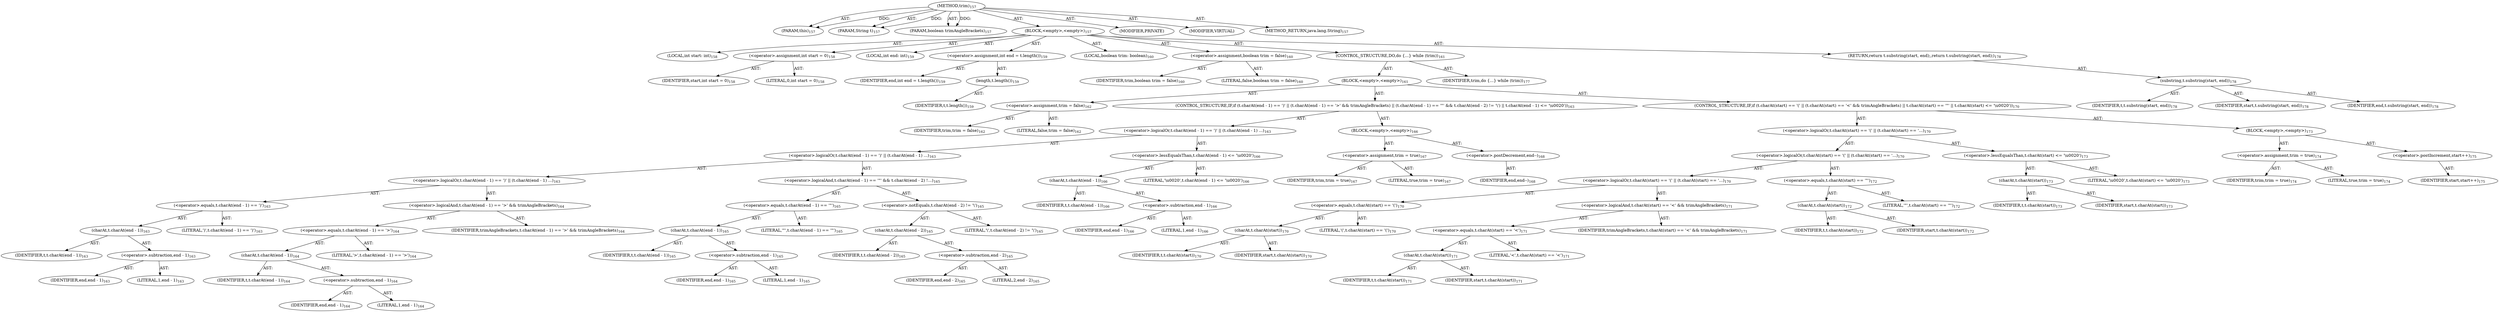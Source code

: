 digraph "trim" {  
"111669149698" [label = <(METHOD,trim)<SUB>157</SUB>> ]
"115964116997" [label = <(PARAM,this)<SUB>157</SUB>> ]
"115964116998" [label = <(PARAM,String t)<SUB>157</SUB>> ]
"115964116999" [label = <(PARAM,boolean trimAngleBrackets)<SUB>157</SUB>> ]
"25769803795" [label = <(BLOCK,&lt;empty&gt;,&lt;empty&gt;)<SUB>157</SUB>> ]
"94489280521" [label = <(LOCAL,int start: int)<SUB>158</SUB>> ]
"30064771149" [label = <(&lt;operator&gt;.assignment,int start = 0)<SUB>158</SUB>> ]
"68719476813" [label = <(IDENTIFIER,start,int start = 0)<SUB>158</SUB>> ]
"90194313251" [label = <(LITERAL,0,int start = 0)<SUB>158</SUB>> ]
"94489280522" [label = <(LOCAL,int end: int)<SUB>159</SUB>> ]
"30064771150" [label = <(&lt;operator&gt;.assignment,int end = t.length())<SUB>159</SUB>> ]
"68719476814" [label = <(IDENTIFIER,end,int end = t.length())<SUB>159</SUB>> ]
"30064771151" [label = <(length,t.length())<SUB>159</SUB>> ]
"68719476815" [label = <(IDENTIFIER,t,t.length())<SUB>159</SUB>> ]
"94489280523" [label = <(LOCAL,boolean trim: boolean)<SUB>160</SUB>> ]
"30064771152" [label = <(&lt;operator&gt;.assignment,boolean trim = false)<SUB>160</SUB>> ]
"68719476816" [label = <(IDENTIFIER,trim,boolean trim = false)<SUB>160</SUB>> ]
"90194313252" [label = <(LITERAL,false,boolean trim = false)<SUB>160</SUB>> ]
"47244640273" [label = <(CONTROL_STRUCTURE,DO,do {...} while (trim))<SUB>161</SUB>> ]
"25769803796" [label = <(BLOCK,&lt;empty&gt;,&lt;empty&gt;)<SUB>161</SUB>> ]
"30064771153" [label = <(&lt;operator&gt;.assignment,trim = false)<SUB>162</SUB>> ]
"68719476817" [label = <(IDENTIFIER,trim,trim = false)<SUB>162</SUB>> ]
"90194313253" [label = <(LITERAL,false,trim = false)<SUB>162</SUB>> ]
"47244640274" [label = <(CONTROL_STRUCTURE,IF,if (t.charAt(end - 1) == ')' || (t.charAt(end - 1) == '&gt;' &amp;&amp; trimAngleBrackets) || (t.charAt(end - 1) == '&quot;' &amp;&amp; t.charAt(end - 2) != '\\') || t.charAt(end - 1) &lt;= '\u0020'))<SUB>163</SUB>> ]
"30064771154" [label = <(&lt;operator&gt;.logicalOr,t.charAt(end - 1) == ')' || (t.charAt(end - 1) ...)<SUB>163</SUB>> ]
"30064771155" [label = <(&lt;operator&gt;.logicalOr,t.charAt(end - 1) == ')' || (t.charAt(end - 1) ...)<SUB>163</SUB>> ]
"30064771156" [label = <(&lt;operator&gt;.logicalOr,t.charAt(end - 1) == ')' || (t.charAt(end - 1) ...)<SUB>163</SUB>> ]
"30064771157" [label = <(&lt;operator&gt;.equals,t.charAt(end - 1) == ')')<SUB>163</SUB>> ]
"30064771158" [label = <(charAt,t.charAt(end - 1))<SUB>163</SUB>> ]
"68719476818" [label = <(IDENTIFIER,t,t.charAt(end - 1))<SUB>163</SUB>> ]
"30064771159" [label = <(&lt;operator&gt;.subtraction,end - 1)<SUB>163</SUB>> ]
"68719476819" [label = <(IDENTIFIER,end,end - 1)<SUB>163</SUB>> ]
"90194313254" [label = <(LITERAL,1,end - 1)<SUB>163</SUB>> ]
"90194313255" [label = <(LITERAL,')',t.charAt(end - 1) == ')')<SUB>163</SUB>> ]
"30064771160" [label = <(&lt;operator&gt;.logicalAnd,t.charAt(end - 1) == '&gt;' &amp;&amp; trimAngleBrackets)<SUB>164</SUB>> ]
"30064771161" [label = <(&lt;operator&gt;.equals,t.charAt(end - 1) == '&gt;')<SUB>164</SUB>> ]
"30064771162" [label = <(charAt,t.charAt(end - 1))<SUB>164</SUB>> ]
"68719476820" [label = <(IDENTIFIER,t,t.charAt(end - 1))<SUB>164</SUB>> ]
"30064771163" [label = <(&lt;operator&gt;.subtraction,end - 1)<SUB>164</SUB>> ]
"68719476821" [label = <(IDENTIFIER,end,end - 1)<SUB>164</SUB>> ]
"90194313256" [label = <(LITERAL,1,end - 1)<SUB>164</SUB>> ]
"90194313257" [label = <(LITERAL,'&gt;',t.charAt(end - 1) == '&gt;')<SUB>164</SUB>> ]
"68719476822" [label = <(IDENTIFIER,trimAngleBrackets,t.charAt(end - 1) == '&gt;' &amp;&amp; trimAngleBrackets)<SUB>164</SUB>> ]
"30064771164" [label = <(&lt;operator&gt;.logicalAnd,t.charAt(end - 1) == '&quot;' &amp;&amp; t.charAt(end - 2) !...)<SUB>165</SUB>> ]
"30064771165" [label = <(&lt;operator&gt;.equals,t.charAt(end - 1) == '&quot;')<SUB>165</SUB>> ]
"30064771166" [label = <(charAt,t.charAt(end - 1))<SUB>165</SUB>> ]
"68719476823" [label = <(IDENTIFIER,t,t.charAt(end - 1))<SUB>165</SUB>> ]
"30064771167" [label = <(&lt;operator&gt;.subtraction,end - 1)<SUB>165</SUB>> ]
"68719476824" [label = <(IDENTIFIER,end,end - 1)<SUB>165</SUB>> ]
"90194313258" [label = <(LITERAL,1,end - 1)<SUB>165</SUB>> ]
"90194313259" [label = <(LITERAL,'&quot;',t.charAt(end - 1) == '&quot;')<SUB>165</SUB>> ]
"30064771168" [label = <(&lt;operator&gt;.notEquals,t.charAt(end - 2) != '\\')<SUB>165</SUB>> ]
"30064771169" [label = <(charAt,t.charAt(end - 2))<SUB>165</SUB>> ]
"68719476825" [label = <(IDENTIFIER,t,t.charAt(end - 2))<SUB>165</SUB>> ]
"30064771170" [label = <(&lt;operator&gt;.subtraction,end - 2)<SUB>165</SUB>> ]
"68719476826" [label = <(IDENTIFIER,end,end - 2)<SUB>165</SUB>> ]
"90194313260" [label = <(LITERAL,2,end - 2)<SUB>165</SUB>> ]
"90194313261" [label = <(LITERAL,'\\',t.charAt(end - 2) != '\\')<SUB>165</SUB>> ]
"30064771171" [label = <(&lt;operator&gt;.lessEqualsThan,t.charAt(end - 1) &lt;= '\u0020')<SUB>166</SUB>> ]
"30064771172" [label = <(charAt,t.charAt(end - 1))<SUB>166</SUB>> ]
"68719476827" [label = <(IDENTIFIER,t,t.charAt(end - 1))<SUB>166</SUB>> ]
"30064771173" [label = <(&lt;operator&gt;.subtraction,end - 1)<SUB>166</SUB>> ]
"68719476828" [label = <(IDENTIFIER,end,end - 1)<SUB>166</SUB>> ]
"90194313262" [label = <(LITERAL,1,end - 1)<SUB>166</SUB>> ]
"90194313263" [label = <(LITERAL,'\u0020',t.charAt(end - 1) &lt;= '\u0020')<SUB>166</SUB>> ]
"25769803797" [label = <(BLOCK,&lt;empty&gt;,&lt;empty&gt;)<SUB>166</SUB>> ]
"30064771174" [label = <(&lt;operator&gt;.assignment,trim = true)<SUB>167</SUB>> ]
"68719476829" [label = <(IDENTIFIER,trim,trim = true)<SUB>167</SUB>> ]
"90194313264" [label = <(LITERAL,true,trim = true)<SUB>167</SUB>> ]
"30064771175" [label = <(&lt;operator&gt;.postDecrement,end--)<SUB>168</SUB>> ]
"68719476830" [label = <(IDENTIFIER,end,end--)<SUB>168</SUB>> ]
"47244640275" [label = <(CONTROL_STRUCTURE,IF,if (t.charAt(start) == '(' || (t.charAt(start) == '&lt;' &amp;&amp; trimAngleBrackets) || t.charAt(start) == '&quot;' || t.charAt(start) &lt;= '\u0020'))<SUB>170</SUB>> ]
"30064771176" [label = <(&lt;operator&gt;.logicalOr,t.charAt(start) == '(' || (t.charAt(start) == '...)<SUB>170</SUB>> ]
"30064771177" [label = <(&lt;operator&gt;.logicalOr,t.charAt(start) == '(' || (t.charAt(start) == '...)<SUB>170</SUB>> ]
"30064771178" [label = <(&lt;operator&gt;.logicalOr,t.charAt(start) == '(' || (t.charAt(start) == '...)<SUB>170</SUB>> ]
"30064771179" [label = <(&lt;operator&gt;.equals,t.charAt(start) == '(')<SUB>170</SUB>> ]
"30064771180" [label = <(charAt,t.charAt(start))<SUB>170</SUB>> ]
"68719476831" [label = <(IDENTIFIER,t,t.charAt(start))<SUB>170</SUB>> ]
"68719476832" [label = <(IDENTIFIER,start,t.charAt(start))<SUB>170</SUB>> ]
"90194313265" [label = <(LITERAL,'(',t.charAt(start) == '(')<SUB>170</SUB>> ]
"30064771181" [label = <(&lt;operator&gt;.logicalAnd,t.charAt(start) == '&lt;' &amp;&amp; trimAngleBrackets)<SUB>171</SUB>> ]
"30064771182" [label = <(&lt;operator&gt;.equals,t.charAt(start) == '&lt;')<SUB>171</SUB>> ]
"30064771183" [label = <(charAt,t.charAt(start))<SUB>171</SUB>> ]
"68719476833" [label = <(IDENTIFIER,t,t.charAt(start))<SUB>171</SUB>> ]
"68719476834" [label = <(IDENTIFIER,start,t.charAt(start))<SUB>171</SUB>> ]
"90194313266" [label = <(LITERAL,'&lt;',t.charAt(start) == '&lt;')<SUB>171</SUB>> ]
"68719476835" [label = <(IDENTIFIER,trimAngleBrackets,t.charAt(start) == '&lt;' &amp;&amp; trimAngleBrackets)<SUB>171</SUB>> ]
"30064771184" [label = <(&lt;operator&gt;.equals,t.charAt(start) == '&quot;')<SUB>172</SUB>> ]
"30064771185" [label = <(charAt,t.charAt(start))<SUB>172</SUB>> ]
"68719476836" [label = <(IDENTIFIER,t,t.charAt(start))<SUB>172</SUB>> ]
"68719476837" [label = <(IDENTIFIER,start,t.charAt(start))<SUB>172</SUB>> ]
"90194313267" [label = <(LITERAL,'&quot;',t.charAt(start) == '&quot;')<SUB>172</SUB>> ]
"30064771186" [label = <(&lt;operator&gt;.lessEqualsThan,t.charAt(start) &lt;= '\u0020')<SUB>173</SUB>> ]
"30064771187" [label = <(charAt,t.charAt(start))<SUB>173</SUB>> ]
"68719476838" [label = <(IDENTIFIER,t,t.charAt(start))<SUB>173</SUB>> ]
"68719476839" [label = <(IDENTIFIER,start,t.charAt(start))<SUB>173</SUB>> ]
"90194313268" [label = <(LITERAL,'\u0020',t.charAt(start) &lt;= '\u0020')<SUB>173</SUB>> ]
"25769803798" [label = <(BLOCK,&lt;empty&gt;,&lt;empty&gt;)<SUB>173</SUB>> ]
"30064771188" [label = <(&lt;operator&gt;.assignment,trim = true)<SUB>174</SUB>> ]
"68719476840" [label = <(IDENTIFIER,trim,trim = true)<SUB>174</SUB>> ]
"90194313269" [label = <(LITERAL,true,trim = true)<SUB>174</SUB>> ]
"30064771189" [label = <(&lt;operator&gt;.postIncrement,start++)<SUB>175</SUB>> ]
"68719476841" [label = <(IDENTIFIER,start,start++)<SUB>175</SUB>> ]
"68719476842" [label = <(IDENTIFIER,trim,do {...} while (trim))<SUB>177</SUB>> ]
"146028888065" [label = <(RETURN,return t.substring(start, end);,return t.substring(start, end);)<SUB>178</SUB>> ]
"30064771190" [label = <(substring,t.substring(start, end))<SUB>178</SUB>> ]
"68719476843" [label = <(IDENTIFIER,t,t.substring(start, end))<SUB>178</SUB>> ]
"68719476844" [label = <(IDENTIFIER,start,t.substring(start, end))<SUB>178</SUB>> ]
"68719476845" [label = <(IDENTIFIER,end,t.substring(start, end))<SUB>178</SUB>> ]
"133143986182" [label = <(MODIFIER,PRIVATE)> ]
"133143986183" [label = <(MODIFIER,VIRTUAL)> ]
"128849018882" [label = <(METHOD_RETURN,java.lang.String)<SUB>157</SUB>> ]
  "111669149698" -> "115964116997"  [ label = "AST: "] 
  "111669149698" -> "115964116998"  [ label = "AST: "] 
  "111669149698" -> "115964116999"  [ label = "AST: "] 
  "111669149698" -> "25769803795"  [ label = "AST: "] 
  "111669149698" -> "133143986182"  [ label = "AST: "] 
  "111669149698" -> "133143986183"  [ label = "AST: "] 
  "111669149698" -> "128849018882"  [ label = "AST: "] 
  "25769803795" -> "94489280521"  [ label = "AST: "] 
  "25769803795" -> "30064771149"  [ label = "AST: "] 
  "25769803795" -> "94489280522"  [ label = "AST: "] 
  "25769803795" -> "30064771150"  [ label = "AST: "] 
  "25769803795" -> "94489280523"  [ label = "AST: "] 
  "25769803795" -> "30064771152"  [ label = "AST: "] 
  "25769803795" -> "47244640273"  [ label = "AST: "] 
  "25769803795" -> "146028888065"  [ label = "AST: "] 
  "30064771149" -> "68719476813"  [ label = "AST: "] 
  "30064771149" -> "90194313251"  [ label = "AST: "] 
  "30064771150" -> "68719476814"  [ label = "AST: "] 
  "30064771150" -> "30064771151"  [ label = "AST: "] 
  "30064771151" -> "68719476815"  [ label = "AST: "] 
  "30064771152" -> "68719476816"  [ label = "AST: "] 
  "30064771152" -> "90194313252"  [ label = "AST: "] 
  "47244640273" -> "25769803796"  [ label = "AST: "] 
  "47244640273" -> "68719476842"  [ label = "AST: "] 
  "25769803796" -> "30064771153"  [ label = "AST: "] 
  "25769803796" -> "47244640274"  [ label = "AST: "] 
  "25769803796" -> "47244640275"  [ label = "AST: "] 
  "30064771153" -> "68719476817"  [ label = "AST: "] 
  "30064771153" -> "90194313253"  [ label = "AST: "] 
  "47244640274" -> "30064771154"  [ label = "AST: "] 
  "47244640274" -> "25769803797"  [ label = "AST: "] 
  "30064771154" -> "30064771155"  [ label = "AST: "] 
  "30064771154" -> "30064771171"  [ label = "AST: "] 
  "30064771155" -> "30064771156"  [ label = "AST: "] 
  "30064771155" -> "30064771164"  [ label = "AST: "] 
  "30064771156" -> "30064771157"  [ label = "AST: "] 
  "30064771156" -> "30064771160"  [ label = "AST: "] 
  "30064771157" -> "30064771158"  [ label = "AST: "] 
  "30064771157" -> "90194313255"  [ label = "AST: "] 
  "30064771158" -> "68719476818"  [ label = "AST: "] 
  "30064771158" -> "30064771159"  [ label = "AST: "] 
  "30064771159" -> "68719476819"  [ label = "AST: "] 
  "30064771159" -> "90194313254"  [ label = "AST: "] 
  "30064771160" -> "30064771161"  [ label = "AST: "] 
  "30064771160" -> "68719476822"  [ label = "AST: "] 
  "30064771161" -> "30064771162"  [ label = "AST: "] 
  "30064771161" -> "90194313257"  [ label = "AST: "] 
  "30064771162" -> "68719476820"  [ label = "AST: "] 
  "30064771162" -> "30064771163"  [ label = "AST: "] 
  "30064771163" -> "68719476821"  [ label = "AST: "] 
  "30064771163" -> "90194313256"  [ label = "AST: "] 
  "30064771164" -> "30064771165"  [ label = "AST: "] 
  "30064771164" -> "30064771168"  [ label = "AST: "] 
  "30064771165" -> "30064771166"  [ label = "AST: "] 
  "30064771165" -> "90194313259"  [ label = "AST: "] 
  "30064771166" -> "68719476823"  [ label = "AST: "] 
  "30064771166" -> "30064771167"  [ label = "AST: "] 
  "30064771167" -> "68719476824"  [ label = "AST: "] 
  "30064771167" -> "90194313258"  [ label = "AST: "] 
  "30064771168" -> "30064771169"  [ label = "AST: "] 
  "30064771168" -> "90194313261"  [ label = "AST: "] 
  "30064771169" -> "68719476825"  [ label = "AST: "] 
  "30064771169" -> "30064771170"  [ label = "AST: "] 
  "30064771170" -> "68719476826"  [ label = "AST: "] 
  "30064771170" -> "90194313260"  [ label = "AST: "] 
  "30064771171" -> "30064771172"  [ label = "AST: "] 
  "30064771171" -> "90194313263"  [ label = "AST: "] 
  "30064771172" -> "68719476827"  [ label = "AST: "] 
  "30064771172" -> "30064771173"  [ label = "AST: "] 
  "30064771173" -> "68719476828"  [ label = "AST: "] 
  "30064771173" -> "90194313262"  [ label = "AST: "] 
  "25769803797" -> "30064771174"  [ label = "AST: "] 
  "25769803797" -> "30064771175"  [ label = "AST: "] 
  "30064771174" -> "68719476829"  [ label = "AST: "] 
  "30064771174" -> "90194313264"  [ label = "AST: "] 
  "30064771175" -> "68719476830"  [ label = "AST: "] 
  "47244640275" -> "30064771176"  [ label = "AST: "] 
  "47244640275" -> "25769803798"  [ label = "AST: "] 
  "30064771176" -> "30064771177"  [ label = "AST: "] 
  "30064771176" -> "30064771186"  [ label = "AST: "] 
  "30064771177" -> "30064771178"  [ label = "AST: "] 
  "30064771177" -> "30064771184"  [ label = "AST: "] 
  "30064771178" -> "30064771179"  [ label = "AST: "] 
  "30064771178" -> "30064771181"  [ label = "AST: "] 
  "30064771179" -> "30064771180"  [ label = "AST: "] 
  "30064771179" -> "90194313265"  [ label = "AST: "] 
  "30064771180" -> "68719476831"  [ label = "AST: "] 
  "30064771180" -> "68719476832"  [ label = "AST: "] 
  "30064771181" -> "30064771182"  [ label = "AST: "] 
  "30064771181" -> "68719476835"  [ label = "AST: "] 
  "30064771182" -> "30064771183"  [ label = "AST: "] 
  "30064771182" -> "90194313266"  [ label = "AST: "] 
  "30064771183" -> "68719476833"  [ label = "AST: "] 
  "30064771183" -> "68719476834"  [ label = "AST: "] 
  "30064771184" -> "30064771185"  [ label = "AST: "] 
  "30064771184" -> "90194313267"  [ label = "AST: "] 
  "30064771185" -> "68719476836"  [ label = "AST: "] 
  "30064771185" -> "68719476837"  [ label = "AST: "] 
  "30064771186" -> "30064771187"  [ label = "AST: "] 
  "30064771186" -> "90194313268"  [ label = "AST: "] 
  "30064771187" -> "68719476838"  [ label = "AST: "] 
  "30064771187" -> "68719476839"  [ label = "AST: "] 
  "25769803798" -> "30064771188"  [ label = "AST: "] 
  "25769803798" -> "30064771189"  [ label = "AST: "] 
  "30064771188" -> "68719476840"  [ label = "AST: "] 
  "30064771188" -> "90194313269"  [ label = "AST: "] 
  "30064771189" -> "68719476841"  [ label = "AST: "] 
  "146028888065" -> "30064771190"  [ label = "AST: "] 
  "30064771190" -> "68719476843"  [ label = "AST: "] 
  "30064771190" -> "68719476844"  [ label = "AST: "] 
  "30064771190" -> "68719476845"  [ label = "AST: "] 
  "111669149698" -> "115964116997"  [ label = "DDG: "] 
  "111669149698" -> "115964116998"  [ label = "DDG: "] 
  "111669149698" -> "115964116999"  [ label = "DDG: "] 
}

